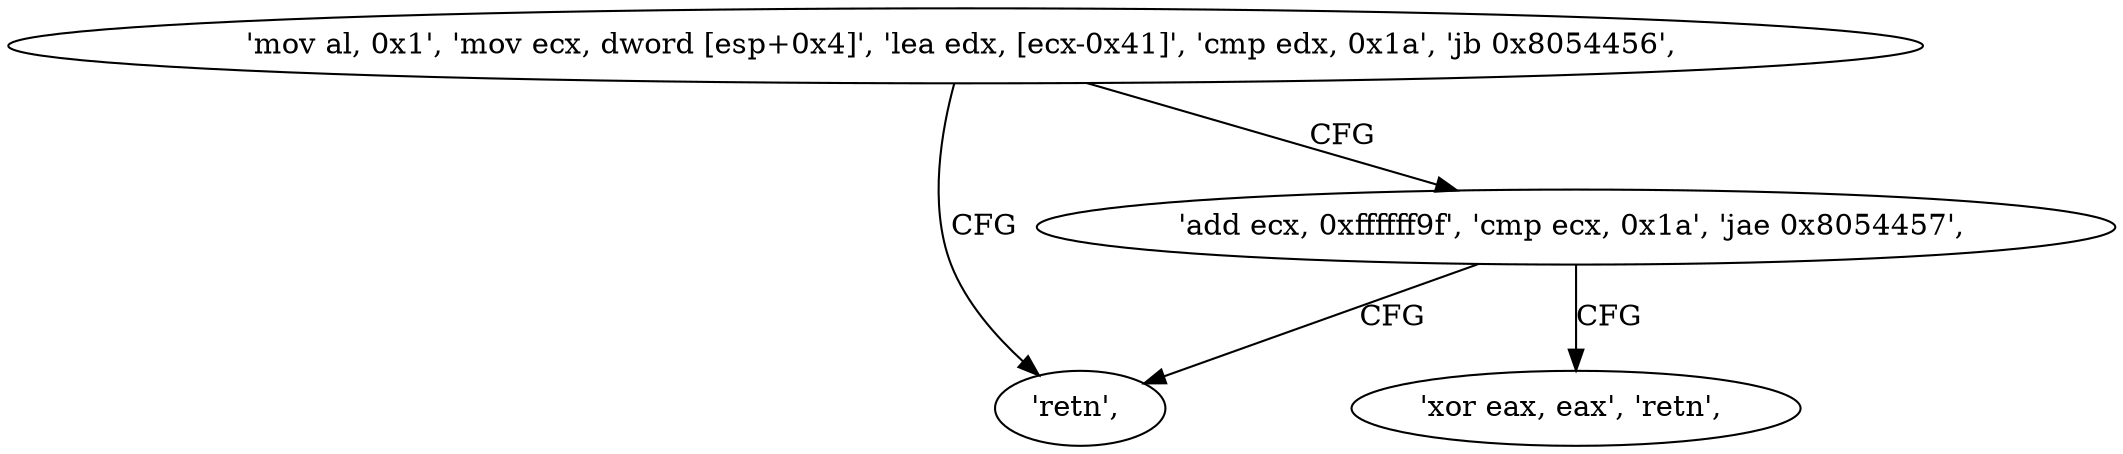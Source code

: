 digraph "func" {
"134562880" [label = "'mov al, 0x1', 'mov ecx, dword [esp+0x4]', 'lea edx, [ecx-0x41]', 'cmp edx, 0x1a', 'jb 0x8054456', " ]
"134562902" [label = "'retn', " ]
"134562894" [label = "'add ecx, 0xffffff9f', 'cmp ecx, 0x1a', 'jae 0x8054457', " ]
"134562903" [label = "'xor eax, eax', 'retn', " ]
"134562880" -> "134562902" [ label = "CFG" ]
"134562880" -> "134562894" [ label = "CFG" ]
"134562894" -> "134562903" [ label = "CFG" ]
"134562894" -> "134562902" [ label = "CFG" ]
}
